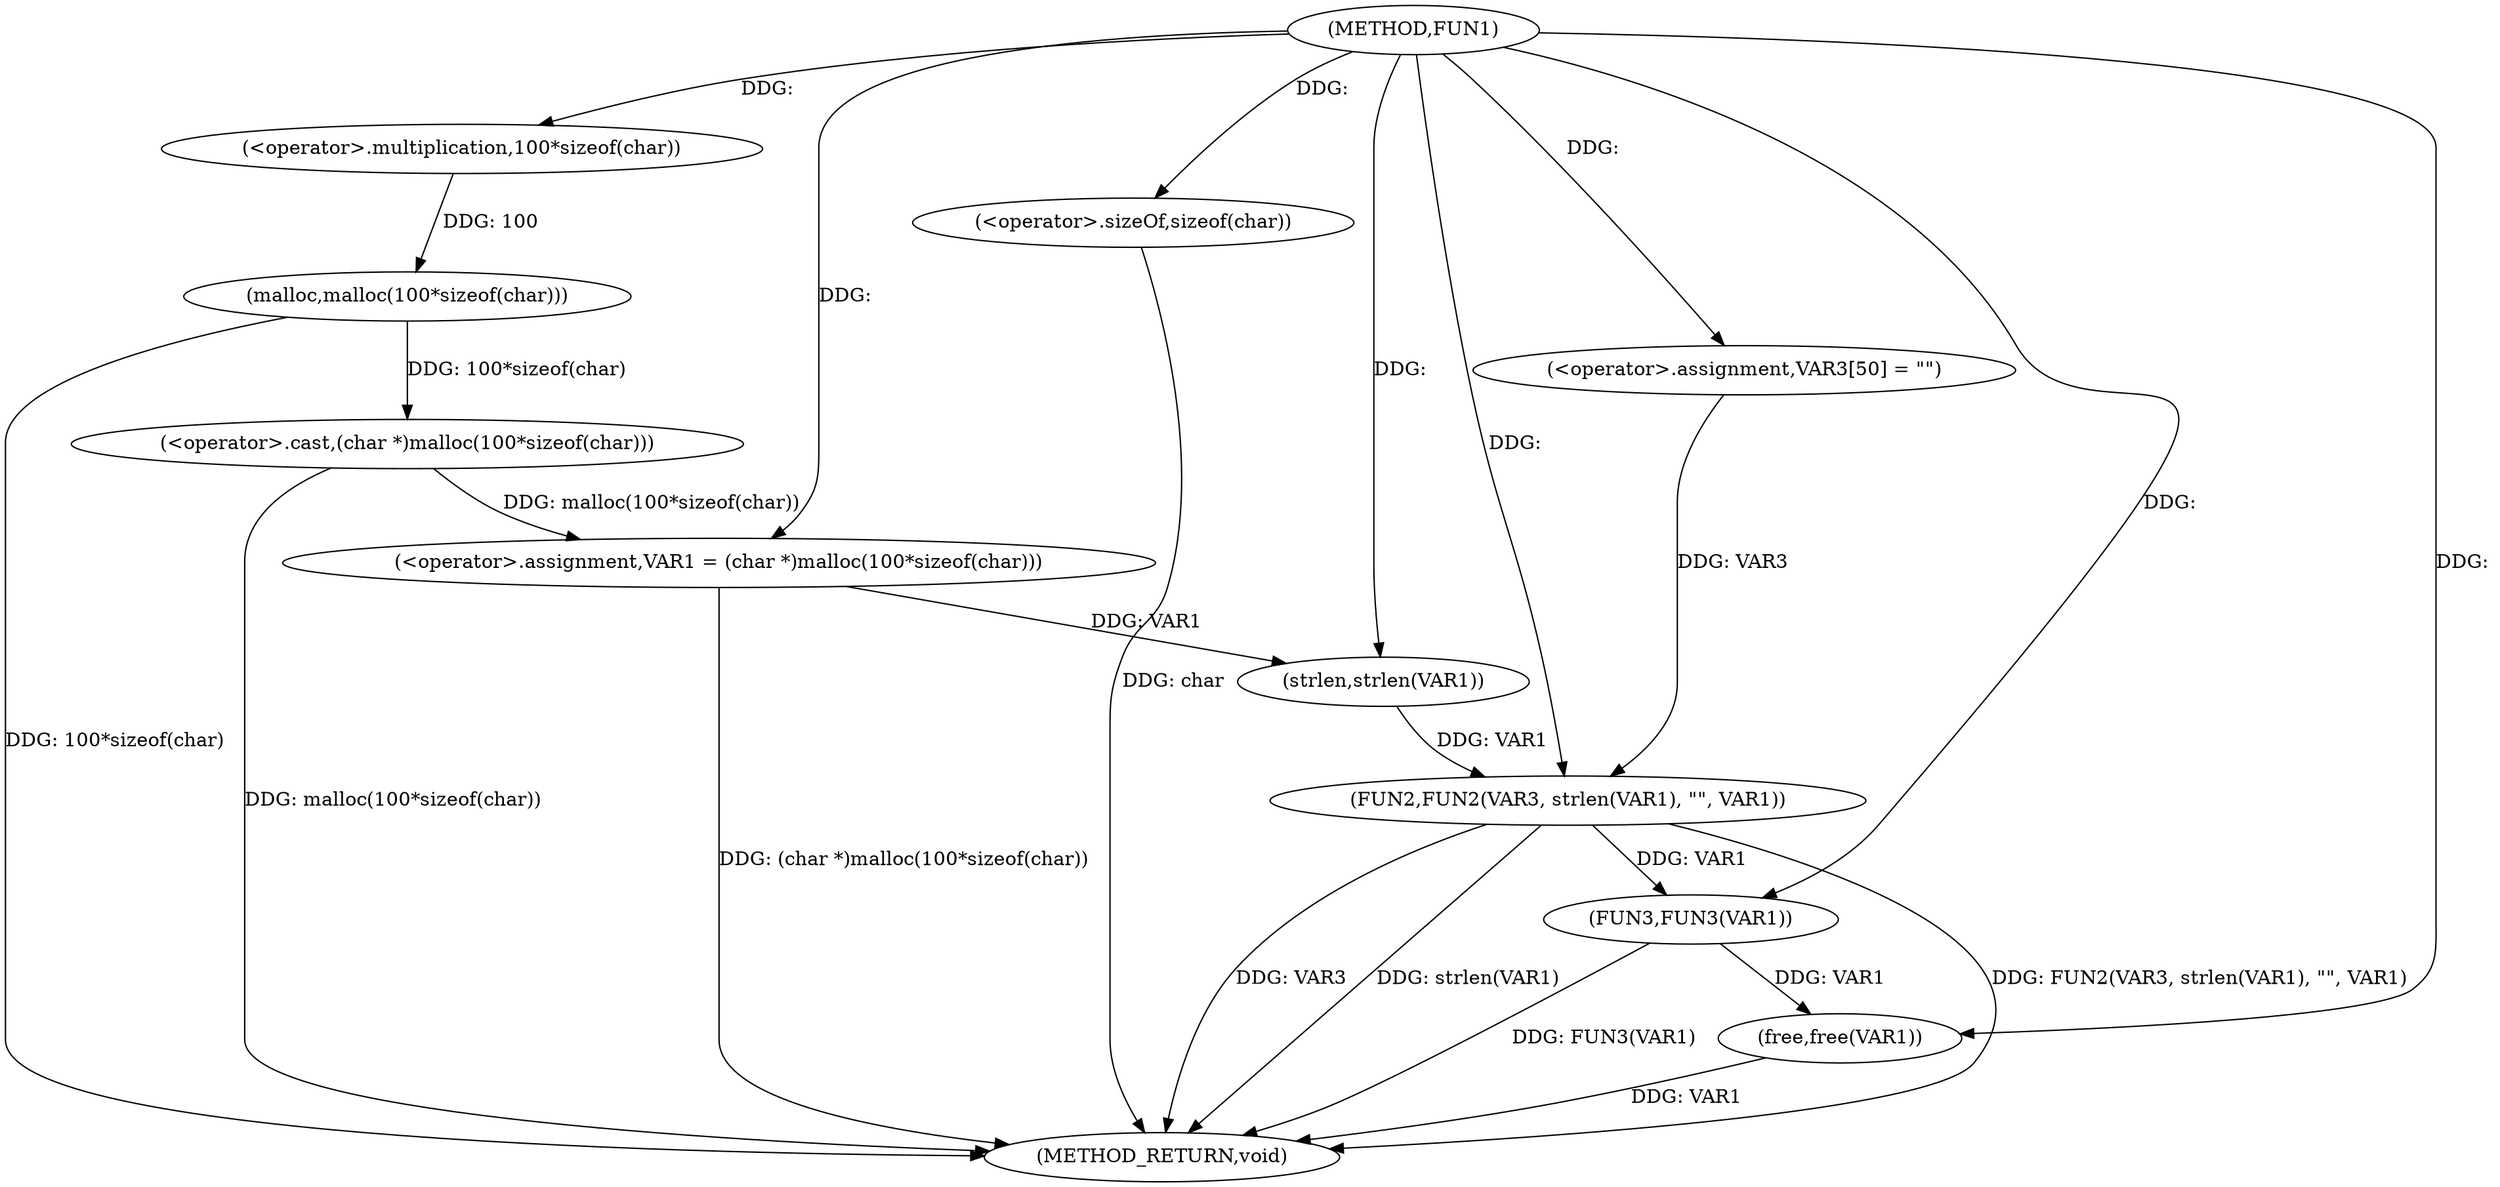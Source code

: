 digraph FUN1 {  
"1000100" [label = "(METHOD,FUN1)" ]
"1000129" [label = "(METHOD_RETURN,void)" ]
"1000103" [label = "(<operator>.assignment,VAR1 = (char *)malloc(100*sizeof(char)))" ]
"1000105" [label = "(<operator>.cast,(char *)malloc(100*sizeof(char)))" ]
"1000107" [label = "(malloc,malloc(100*sizeof(char)))" ]
"1000108" [label = "(<operator>.multiplication,100*sizeof(char))" ]
"1000110" [label = "(<operator>.sizeOf,sizeof(char))" ]
"1000116" [label = "(<operator>.assignment,VAR3[50] = \"\")" ]
"1000119" [label = "(FUN2,FUN2(VAR3, strlen(VAR1), \"\", VAR1))" ]
"1000121" [label = "(strlen,strlen(VAR1))" ]
"1000125" [label = "(FUN3,FUN3(VAR1))" ]
"1000127" [label = "(free,free(VAR1))" ]
  "1000125" -> "1000129"  [ label = "DDG: FUN3(VAR1)"] 
  "1000107" -> "1000129"  [ label = "DDG: 100*sizeof(char)"] 
  "1000105" -> "1000129"  [ label = "DDG: malloc(100*sizeof(char))"] 
  "1000103" -> "1000129"  [ label = "DDG: (char *)malloc(100*sizeof(char))"] 
  "1000119" -> "1000129"  [ label = "DDG: strlen(VAR1)"] 
  "1000127" -> "1000129"  [ label = "DDG: VAR1"] 
  "1000119" -> "1000129"  [ label = "DDG: FUN2(VAR3, strlen(VAR1), \"\", VAR1)"] 
  "1000119" -> "1000129"  [ label = "DDG: VAR3"] 
  "1000110" -> "1000129"  [ label = "DDG: char"] 
  "1000105" -> "1000103"  [ label = "DDG: malloc(100*sizeof(char))"] 
  "1000100" -> "1000103"  [ label = "DDG: "] 
  "1000107" -> "1000105"  [ label = "DDG: 100*sizeof(char)"] 
  "1000108" -> "1000107"  [ label = "DDG: 100"] 
  "1000100" -> "1000108"  [ label = "DDG: "] 
  "1000100" -> "1000110"  [ label = "DDG: "] 
  "1000100" -> "1000116"  [ label = "DDG: "] 
  "1000116" -> "1000119"  [ label = "DDG: VAR3"] 
  "1000100" -> "1000119"  [ label = "DDG: "] 
  "1000121" -> "1000119"  [ label = "DDG: VAR1"] 
  "1000103" -> "1000121"  [ label = "DDG: VAR1"] 
  "1000100" -> "1000121"  [ label = "DDG: "] 
  "1000119" -> "1000125"  [ label = "DDG: VAR1"] 
  "1000100" -> "1000125"  [ label = "DDG: "] 
  "1000125" -> "1000127"  [ label = "DDG: VAR1"] 
  "1000100" -> "1000127"  [ label = "DDG: "] 
}
